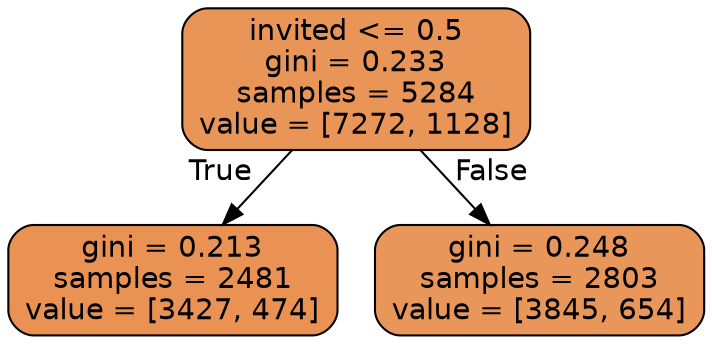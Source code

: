 digraph Tree {
node [shape=box, style="filled, rounded", color="black", fontname=helvetica] ;
edge [fontname=helvetica] ;
0 [label="invited <= 0.5\ngini = 0.233\nsamples = 5284\nvalue = [7272, 1128]", fillcolor="#e99558"] ;
1 [label="gini = 0.213\nsamples = 2481\nvalue = [3427, 474]", fillcolor="#e99254"] ;
0 -> 1 [labeldistance=2.5, labelangle=45, headlabel="True"] ;
2 [label="gini = 0.248\nsamples = 2803\nvalue = [3845, 654]", fillcolor="#e9965b"] ;
0 -> 2 [labeldistance=2.5, labelangle=-45, headlabel="False"] ;
}